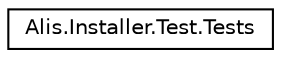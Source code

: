 digraph "Graphical Class Hierarchy"
{
 // LATEX_PDF_SIZE
  edge [fontname="Helvetica",fontsize="10",labelfontname="Helvetica",labelfontsize="10"];
  node [fontname="Helvetica",fontsize="10",shape=record];
  rankdir="LR";
  Node0 [label="Alis.Installer.Test.Tests",height=0.2,width=0.4,color="black", fillcolor="white", style="filled",URL="$class_alis_1_1_installer_1_1_test_1_1_tests.html",tooltip="The tests class"];
}

